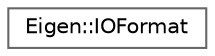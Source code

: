 digraph "Graphical Class Hierarchy"
{
 // LATEX_PDF_SIZE
  bgcolor="transparent";
  edge [fontname=Helvetica,fontsize=10,labelfontname=Helvetica,labelfontsize=10];
  node [fontname=Helvetica,fontsize=10,shape=box,height=0.2,width=0.4];
  rankdir="LR";
  Node0 [id="Node000000",label="Eigen::IOFormat",height=0.2,width=0.4,color="grey40", fillcolor="white", style="filled",URL="$structEigen_1_1IOFormat.html",tooltip="Stores a set of parameters controlling the way matrices are printed."];
}
